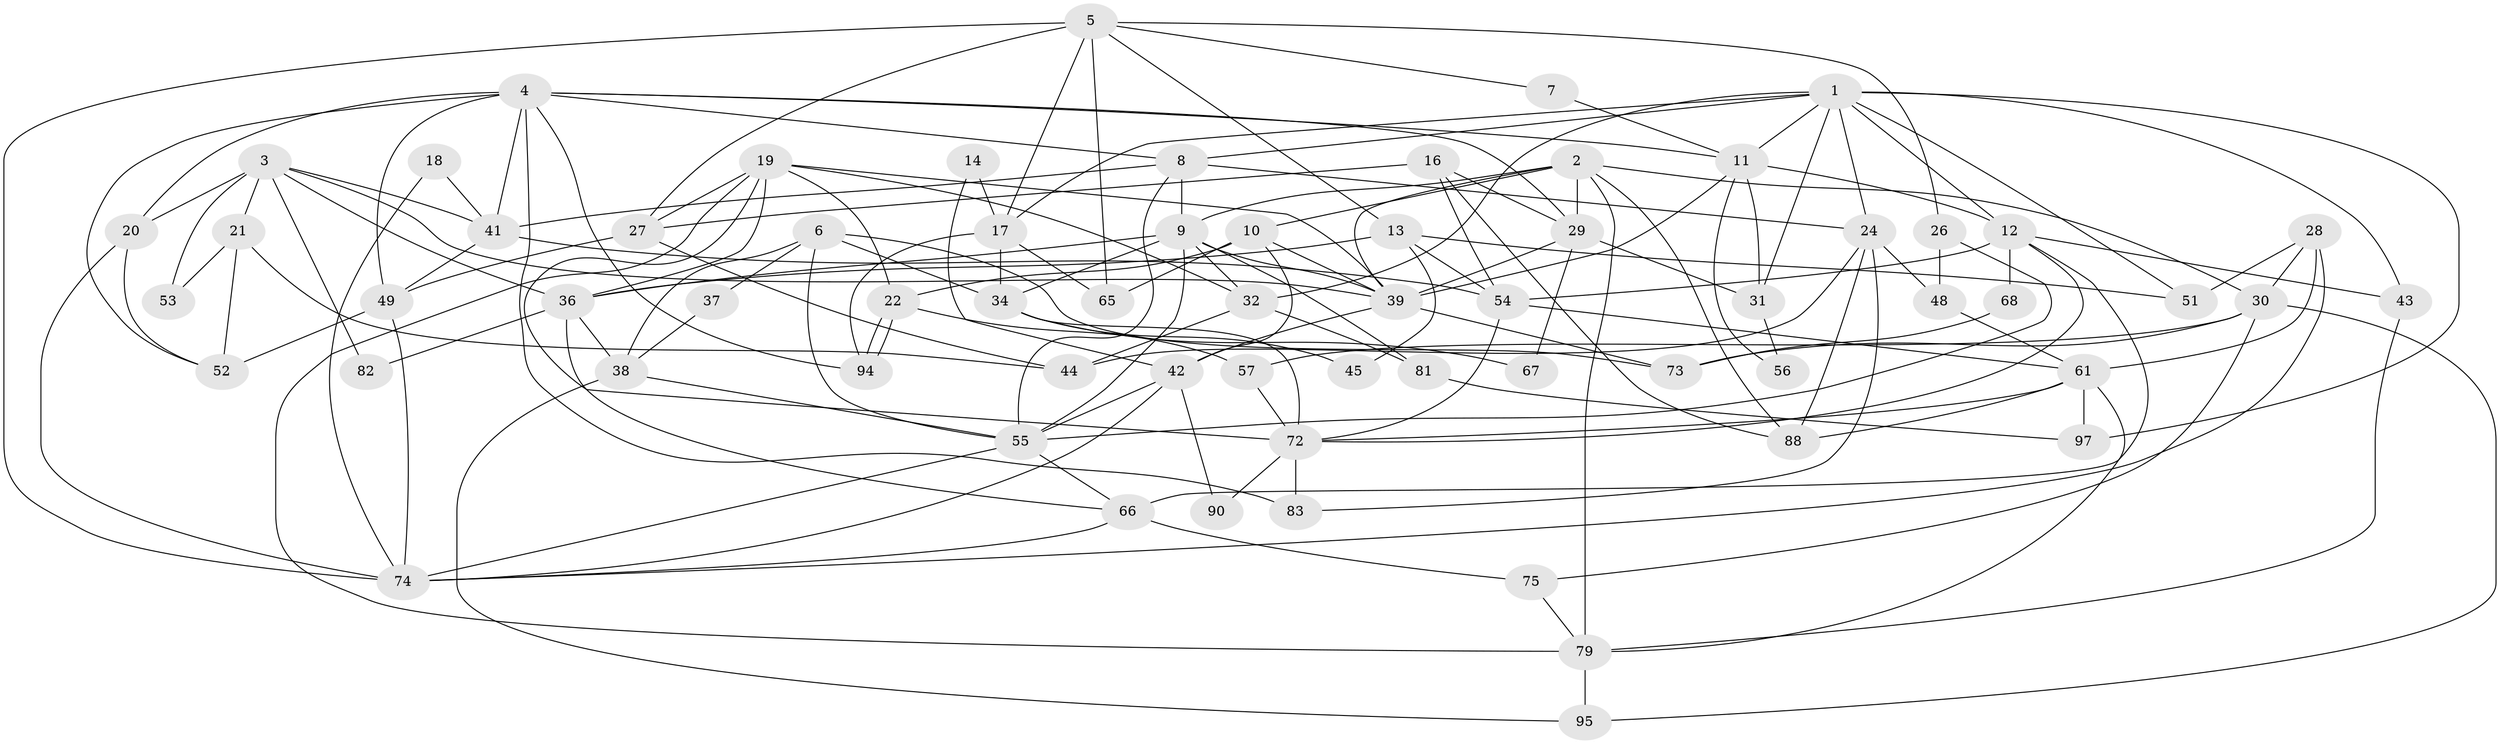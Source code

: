 // original degree distribution, {7: 0.04, 5: 0.15, 8: 0.01, 2: 0.12, 4: 0.34, 6: 0.09, 3: 0.25}
// Generated by graph-tools (version 1.1) at 2025/39/02/21/25 10:39:00]
// undirected, 66 vertices, 158 edges
graph export_dot {
graph [start="1"]
  node [color=gray90,style=filled];
  1 [super="+35"];
  2 [super="+58"];
  3 [super="+50"];
  4 [super="+23"];
  5 [super="+46"];
  6;
  7;
  8 [super="+87"];
  9 [super="+33"];
  10 [super="+62"];
  11 [super="+69"];
  12 [super="+70"];
  13 [super="+15"];
  14;
  16 [super="+60"];
  17 [super="+85"];
  18;
  19 [super="+71"];
  20;
  21 [super="+76"];
  22 [super="+25"];
  24 [super="+47"];
  26 [super="+89"];
  27 [super="+59"];
  28;
  29;
  30 [super="+40"];
  31;
  32;
  34 [super="+93"];
  36 [super="+64"];
  37;
  38 [super="+86"];
  39 [super="+100"];
  41 [super="+78"];
  42 [super="+92"];
  43;
  44;
  45;
  48;
  49;
  51;
  52 [super="+80"];
  53;
  54 [super="+63"];
  55 [super="+98"];
  56;
  57;
  61 [super="+99"];
  65;
  66 [super="+77"];
  67;
  68;
  72 [super="+91"];
  73;
  74 [super="+84"];
  75;
  79 [super="+96"];
  81;
  82;
  83;
  88;
  90;
  94;
  95;
  97;
  1 -- 8;
  1 -- 31;
  1 -- 32;
  1 -- 97;
  1 -- 17;
  1 -- 51;
  1 -- 43;
  1 -- 11;
  1 -- 12;
  1 -- 24;
  2 -- 29;
  2 -- 39;
  2 -- 79;
  2 -- 88;
  2 -- 9;
  2 -- 10;
  2 -- 30;
  3 -- 41;
  3 -- 39;
  3 -- 21 [weight=2];
  3 -- 53;
  3 -- 36;
  3 -- 82;
  3 -- 20;
  4 -- 94;
  4 -- 20;
  4 -- 49 [weight=2];
  4 -- 83;
  4 -- 41;
  4 -- 29;
  4 -- 52;
  4 -- 8;
  4 -- 11;
  5 -- 7;
  5 -- 26;
  5 -- 13;
  5 -- 27;
  5 -- 65;
  5 -- 17;
  5 -- 74;
  6 -- 38;
  6 -- 37;
  6 -- 73;
  6 -- 55;
  6 -- 34;
  7 -- 11;
  8 -- 41;
  8 -- 9;
  8 -- 24;
  8 -- 55;
  9 -- 32;
  9 -- 36;
  9 -- 39;
  9 -- 81;
  9 -- 55;
  9 -- 34;
  10 -- 65;
  10 -- 42;
  10 -- 39;
  10 -- 22;
  11 -- 12;
  11 -- 31;
  11 -- 39;
  11 -- 56;
  12 -- 43;
  12 -- 68;
  12 -- 72;
  12 -- 54;
  12 -- 66;
  13 -- 51 [weight=2];
  13 -- 36;
  13 -- 45;
  13 -- 54;
  14 -- 42;
  14 -- 17;
  16 -- 29;
  16 -- 88;
  16 -- 54;
  16 -- 27 [weight=2];
  17 -- 34;
  17 -- 94;
  17 -- 65;
  18 -- 41;
  18 -- 74;
  19 -- 32;
  19 -- 39;
  19 -- 72;
  19 -- 27;
  19 -- 79;
  19 -- 36;
  19 -- 22;
  20 -- 74;
  20 -- 52;
  21 -- 44;
  21 -- 53;
  21 -- 52;
  22 -- 94;
  22 -- 94;
  22 -- 57;
  24 -- 44;
  24 -- 48;
  24 -- 88;
  24 -- 83;
  26 -- 55 [weight=2];
  26 -- 48;
  27 -- 44;
  27 -- 49;
  28 -- 61 [weight=2];
  28 -- 51;
  28 -- 74;
  28 -- 30;
  29 -- 31;
  29 -- 67;
  29 -- 39;
  30 -- 57;
  30 -- 73;
  30 -- 75;
  30 -- 95;
  31 -- 56;
  32 -- 44;
  32 -- 81;
  34 -- 67;
  34 -- 72;
  34 -- 45;
  36 -- 66;
  36 -- 82;
  36 -- 38;
  37 -- 38;
  38 -- 95;
  38 -- 55;
  39 -- 42;
  39 -- 73;
  41 -- 49;
  41 -- 54;
  42 -- 55;
  42 -- 90;
  42 -- 74;
  43 -- 79;
  48 -- 61;
  49 -- 52 [weight=2];
  49 -- 74;
  54 -- 72;
  54 -- 61;
  55 -- 66;
  55 -- 74;
  57 -- 72 [weight=2];
  61 -- 97;
  61 -- 88;
  61 -- 72;
  61 -- 79;
  66 -- 74;
  66 -- 75;
  68 -- 73;
  72 -- 83;
  72 -- 90;
  75 -- 79;
  79 -- 95;
  81 -- 97;
}
